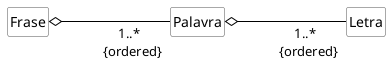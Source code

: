 @startuml mod03ima07
hide circle
hide methods
hide empty members

skinparam class {
    BackgroundColor White
    ArrowColor Black
    BorderColor #505050
}
class "Frase" as fr
class "Palavra" as pa
class "Letra" as le

left to right direction
fr o---"1..* \n {ordered}"pa
pa o---"1..* \n {ordered}"le
@enduml
